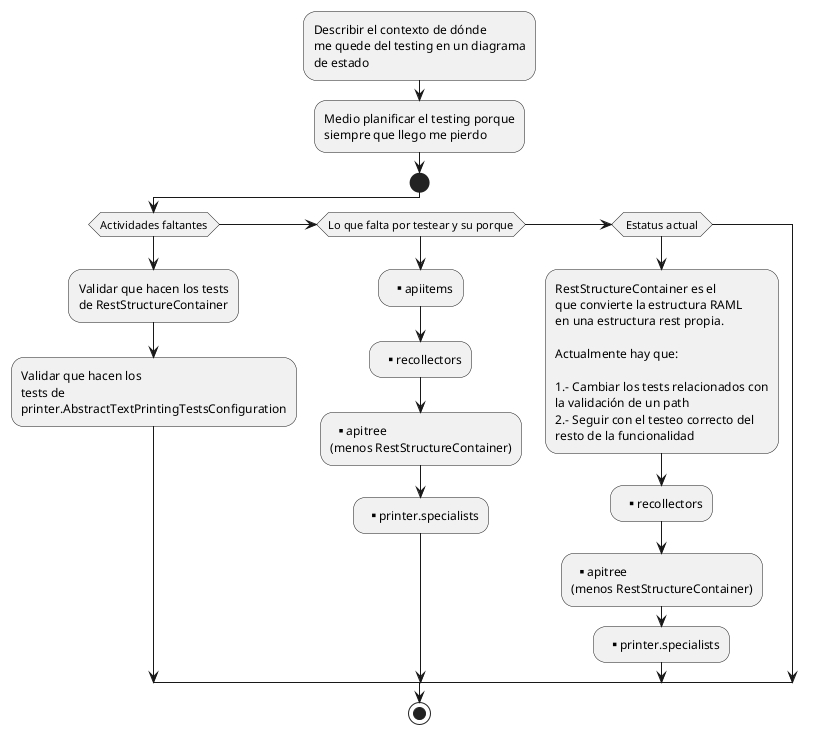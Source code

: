 @startuml
    
    :Describir el contexto de dónde
    me quede del testing en un diagrama
    de estado;
    
    :Medio planificar el testing porque 
    siempre que llego me pierdo;

    start
        if (Actividades faltantes) then ( )
          :Validar que hacen los tests
          de RestStructureContainer;
          :Validar que hacen los 
          tests de 
          printer.AbstractTextPrintingTestsConfiguration;
        elseif (Lo que falta por testear y su porque) then ( )
          :**apiitems;
          :**recollectors;
          :**apitree 
          (menos RestStructureContainer);
          :**printer.specialists;
        elseif ( Estatus actual ) then ( )
                  :RestStructureContainer es el
                  que convierte la estructura RAML
                  en una estructura rest propia. 
                  
                  Actualmente hay que:
                  
                  1.- Cambiar los tests relacionados con
                  la validación de un path 
                  2.- Seguir con el testeo correcto del
                  resto de la funcionalidad;
                  :**recollectors;
                  :**apitree 
                  (menos RestStructureContainer);
                  :**printer.specialists;
        endif
    stop

'elseif (condition C) then (yes)
'  :Text 3;
'elseif (condition D) then (yes)
'  :Text 4;
'else (nothing)
'  :Text else;

@enduml

